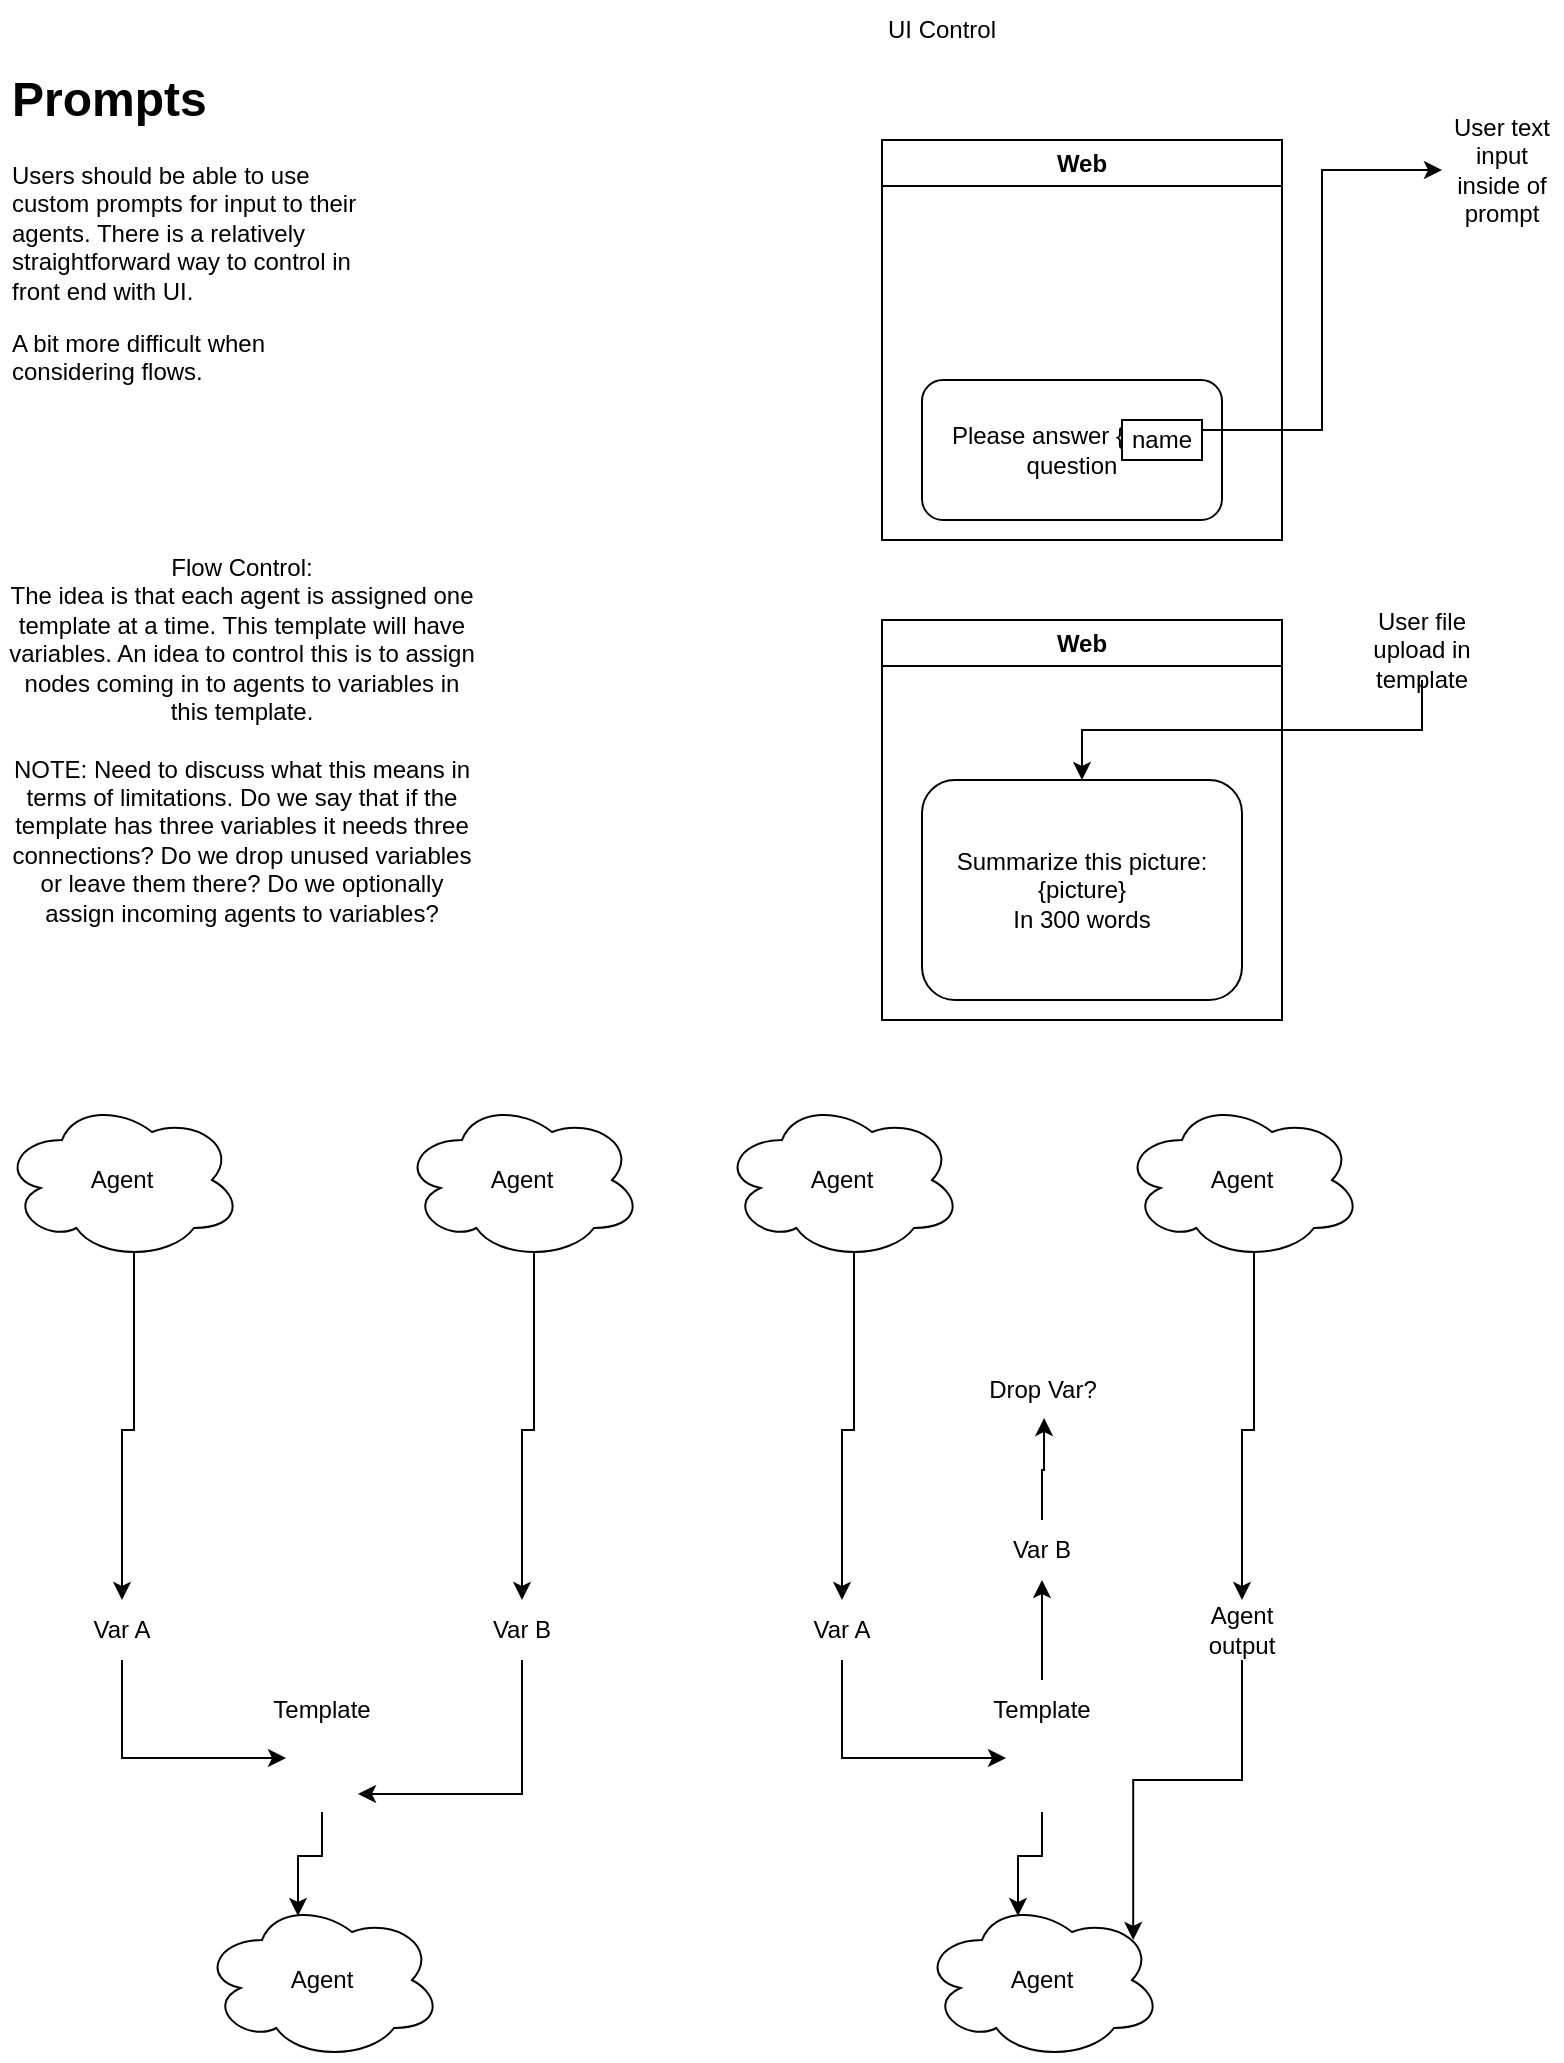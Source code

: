 <mxfile version="21.1.4" type="device">
  <diagram name="Page-1" id="ovRxlhI1aDOA90ACKxjg">
    <mxGraphModel dx="1434" dy="768" grid="1" gridSize="10" guides="1" tooltips="1" connect="1" arrows="1" fold="1" page="1" pageScale="1" pageWidth="850" pageHeight="1100" math="0" shadow="0">
      <root>
        <mxCell id="0" />
        <mxCell id="1" parent="0" />
        <mxCell id="mKzSzF6U5vXJpEfhp_w8-2" value="&lt;h1&gt;Prompts&lt;/h1&gt;&lt;p&gt;Users should be able to use custom prompts for input to their agents. There is a relatively straightforward way to control in front end with UI.&lt;/p&gt;&lt;p&gt;A bit more difficult when considering flows.&lt;/p&gt;" style="text;html=1;strokeColor=none;fillColor=none;spacing=5;spacingTop=-20;whiteSpace=wrap;overflow=hidden;rounded=0;" vertex="1" parent="1">
          <mxGeometry x="40" y="40" width="190" height="170" as="geometry" />
        </mxCell>
        <mxCell id="mKzSzF6U5vXJpEfhp_w8-3" value="Web" style="swimlane;whiteSpace=wrap;html=1;" vertex="1" parent="1">
          <mxGeometry x="480" y="80" width="200" height="200" as="geometry" />
        </mxCell>
        <mxCell id="mKzSzF6U5vXJpEfhp_w8-4" value="Please answer {name}&lt;br&gt;question" style="rounded=1;whiteSpace=wrap;html=1;" vertex="1" parent="mKzSzF6U5vXJpEfhp_w8-3">
          <mxGeometry x="20" y="120" width="150" height="70" as="geometry" />
        </mxCell>
        <mxCell id="mKzSzF6U5vXJpEfhp_w8-5" value="name" style="rounded=0;whiteSpace=wrap;html=1;" vertex="1" parent="mKzSzF6U5vXJpEfhp_w8-3">
          <mxGeometry x="120" y="140" width="40" height="20" as="geometry" />
        </mxCell>
        <mxCell id="mKzSzF6U5vXJpEfhp_w8-7" value="User text input inside of prompt" style="text;html=1;strokeColor=none;fillColor=none;align=center;verticalAlign=middle;whiteSpace=wrap;rounded=0;" vertex="1" parent="1">
          <mxGeometry x="760" y="80" width="60" height="30" as="geometry" />
        </mxCell>
        <mxCell id="mKzSzF6U5vXJpEfhp_w8-8" style="edgeStyle=orthogonalEdgeStyle;rounded=0;orthogonalLoop=1;jettySize=auto;html=1;exitX=1;exitY=0.25;exitDx=0;exitDy=0;entryX=0;entryY=0.5;entryDx=0;entryDy=0;" edge="1" parent="1" source="mKzSzF6U5vXJpEfhp_w8-5" target="mKzSzF6U5vXJpEfhp_w8-7">
          <mxGeometry relative="1" as="geometry" />
        </mxCell>
        <mxCell id="mKzSzF6U5vXJpEfhp_w8-9" value="Web" style="swimlane;whiteSpace=wrap;html=1;" vertex="1" parent="1">
          <mxGeometry x="480" y="320" width="200" height="200" as="geometry" />
        </mxCell>
        <mxCell id="mKzSzF6U5vXJpEfhp_w8-10" value="Summarize this picture:&lt;br&gt;{picture}&lt;br&gt;In 300 words" style="rounded=1;whiteSpace=wrap;html=1;" vertex="1" parent="mKzSzF6U5vXJpEfhp_w8-9">
          <mxGeometry x="20" y="80" width="160" height="110" as="geometry" />
        </mxCell>
        <mxCell id="mKzSzF6U5vXJpEfhp_w8-13" style="edgeStyle=orthogonalEdgeStyle;rounded=0;orthogonalLoop=1;jettySize=auto;html=1;exitX=0.5;exitY=1;exitDx=0;exitDy=0;entryX=0.5;entryY=0;entryDx=0;entryDy=0;" edge="1" parent="1" source="mKzSzF6U5vXJpEfhp_w8-12" target="mKzSzF6U5vXJpEfhp_w8-10">
          <mxGeometry relative="1" as="geometry" />
        </mxCell>
        <mxCell id="mKzSzF6U5vXJpEfhp_w8-12" value="User file upload in template" style="text;html=1;strokeColor=none;fillColor=none;align=center;verticalAlign=middle;whiteSpace=wrap;rounded=0;" vertex="1" parent="1">
          <mxGeometry x="720" y="320" width="60" height="30" as="geometry" />
        </mxCell>
        <mxCell id="mKzSzF6U5vXJpEfhp_w8-14" value="UI Control" style="text;html=1;strokeColor=none;fillColor=none;align=center;verticalAlign=middle;whiteSpace=wrap;rounded=0;" vertex="1" parent="1">
          <mxGeometry x="480" y="10" width="60" height="30" as="geometry" />
        </mxCell>
        <mxCell id="mKzSzF6U5vXJpEfhp_w8-15" value="Flow Control:&lt;br&gt;The idea is that each agent is assigned one template at a time. This template will have variables. An idea to control this is to assign nodes coming in to agents to variables in this template.&lt;br&gt;&lt;br&gt;NOTE: Need to discuss what this means in terms of limitations. Do we say that if the template has three variables it needs three connections? Do we drop unused variables or leave them there? Do we optionally assign incoming agents to variables?" style="text;html=1;strokeColor=none;fillColor=none;align=center;verticalAlign=middle;whiteSpace=wrap;rounded=0;" vertex="1" parent="1">
          <mxGeometry x="40" y="280" width="240" height="200" as="geometry" />
        </mxCell>
        <mxCell id="mKzSzF6U5vXJpEfhp_w8-16" value="Agent" style="ellipse;shape=cloud;whiteSpace=wrap;html=1;" vertex="1" parent="1">
          <mxGeometry x="140" y="960" width="120" height="80" as="geometry" />
        </mxCell>
        <mxCell id="mKzSzF6U5vXJpEfhp_w8-22" style="edgeStyle=orthogonalEdgeStyle;rounded=0;orthogonalLoop=1;jettySize=auto;html=1;exitX=0.55;exitY=0.95;exitDx=0;exitDy=0;exitPerimeter=0;entryX=0.5;entryY=0;entryDx=0;entryDy=0;" edge="1" parent="1" source="mKzSzF6U5vXJpEfhp_w8-17" target="mKzSzF6U5vXJpEfhp_w8-20">
          <mxGeometry relative="1" as="geometry" />
        </mxCell>
        <mxCell id="mKzSzF6U5vXJpEfhp_w8-17" value="Agent" style="ellipse;shape=cloud;whiteSpace=wrap;html=1;" vertex="1" parent="1">
          <mxGeometry x="40" y="560" width="120" height="80" as="geometry" />
        </mxCell>
        <mxCell id="mKzSzF6U5vXJpEfhp_w8-23" style="edgeStyle=orthogonalEdgeStyle;rounded=0;orthogonalLoop=1;jettySize=auto;html=1;exitX=0.55;exitY=0.95;exitDx=0;exitDy=0;exitPerimeter=0;entryX=0.5;entryY=0;entryDx=0;entryDy=0;" edge="1" parent="1" source="mKzSzF6U5vXJpEfhp_w8-18" target="mKzSzF6U5vXJpEfhp_w8-21">
          <mxGeometry relative="1" as="geometry" />
        </mxCell>
        <mxCell id="mKzSzF6U5vXJpEfhp_w8-18" value="Agent" style="ellipse;shape=cloud;whiteSpace=wrap;html=1;" vertex="1" parent="1">
          <mxGeometry x="240" y="560" width="120" height="80" as="geometry" />
        </mxCell>
        <mxCell id="mKzSzF6U5vXJpEfhp_w8-24" style="edgeStyle=orthogonalEdgeStyle;rounded=0;orthogonalLoop=1;jettySize=auto;html=1;exitX=0.5;exitY=1;exitDx=0;exitDy=0;entryX=0.4;entryY=0.1;entryDx=0;entryDy=0;entryPerimeter=0;" edge="1" parent="1" source="mKzSzF6U5vXJpEfhp_w8-19" target="mKzSzF6U5vXJpEfhp_w8-16">
          <mxGeometry relative="1" as="geometry" />
        </mxCell>
        <mxCell id="mKzSzF6U5vXJpEfhp_w8-19" value="" style="shape=image;html=1;verticalAlign=top;verticalLabelPosition=bottom;labelBackgroundColor=#ffffff;imageAspect=0;aspect=fixed;image=https://cdn4.iconfinder.com/data/icons/48-bubbles/48/12.File-128.png" vertex="1" parent="1">
          <mxGeometry x="182" y="880" width="36" height="36" as="geometry" />
        </mxCell>
        <mxCell id="mKzSzF6U5vXJpEfhp_w8-25" style="edgeStyle=orthogonalEdgeStyle;rounded=0;orthogonalLoop=1;jettySize=auto;html=1;exitX=0.5;exitY=1;exitDx=0;exitDy=0;entryX=0;entryY=0.25;entryDx=0;entryDy=0;" edge="1" parent="1" source="mKzSzF6U5vXJpEfhp_w8-20" target="mKzSzF6U5vXJpEfhp_w8-19">
          <mxGeometry relative="1" as="geometry" />
        </mxCell>
        <mxCell id="mKzSzF6U5vXJpEfhp_w8-20" value="Var A" style="text;html=1;strokeColor=none;fillColor=none;align=center;verticalAlign=middle;whiteSpace=wrap;rounded=0;" vertex="1" parent="1">
          <mxGeometry x="70" y="810" width="60" height="30" as="geometry" />
        </mxCell>
        <mxCell id="mKzSzF6U5vXJpEfhp_w8-26" style="edgeStyle=orthogonalEdgeStyle;rounded=0;orthogonalLoop=1;jettySize=auto;html=1;exitX=0.5;exitY=1;exitDx=0;exitDy=0;entryX=1;entryY=0.75;entryDx=0;entryDy=0;" edge="1" parent="1" source="mKzSzF6U5vXJpEfhp_w8-21" target="mKzSzF6U5vXJpEfhp_w8-19">
          <mxGeometry relative="1" as="geometry" />
        </mxCell>
        <mxCell id="mKzSzF6U5vXJpEfhp_w8-21" value="Var B" style="text;html=1;strokeColor=none;fillColor=none;align=center;verticalAlign=middle;whiteSpace=wrap;rounded=0;" vertex="1" parent="1">
          <mxGeometry x="270" y="810" width="60" height="30" as="geometry" />
        </mxCell>
        <mxCell id="mKzSzF6U5vXJpEfhp_w8-27" value="Template" style="text;html=1;strokeColor=none;fillColor=none;align=center;verticalAlign=middle;whiteSpace=wrap;rounded=0;" vertex="1" parent="1">
          <mxGeometry x="170" y="850" width="60" height="30" as="geometry" />
        </mxCell>
        <mxCell id="mKzSzF6U5vXJpEfhp_w8-28" value="Agent" style="ellipse;shape=cloud;whiteSpace=wrap;html=1;" vertex="1" parent="1">
          <mxGeometry x="500" y="960" width="120" height="80" as="geometry" />
        </mxCell>
        <mxCell id="mKzSzF6U5vXJpEfhp_w8-29" style="edgeStyle=orthogonalEdgeStyle;rounded=0;orthogonalLoop=1;jettySize=auto;html=1;exitX=0.55;exitY=0.95;exitDx=0;exitDy=0;exitPerimeter=0;entryX=0.5;entryY=0;entryDx=0;entryDy=0;" edge="1" parent="1" source="mKzSzF6U5vXJpEfhp_w8-30" target="mKzSzF6U5vXJpEfhp_w8-36">
          <mxGeometry relative="1" as="geometry" />
        </mxCell>
        <mxCell id="mKzSzF6U5vXJpEfhp_w8-30" value="Agent" style="ellipse;shape=cloud;whiteSpace=wrap;html=1;" vertex="1" parent="1">
          <mxGeometry x="400" y="560" width="120" height="80" as="geometry" />
        </mxCell>
        <mxCell id="mKzSzF6U5vXJpEfhp_w8-31" style="edgeStyle=orthogonalEdgeStyle;rounded=0;orthogonalLoop=1;jettySize=auto;html=1;exitX=0.55;exitY=0.95;exitDx=0;exitDy=0;exitPerimeter=0;entryX=0.5;entryY=0;entryDx=0;entryDy=0;" edge="1" parent="1" source="mKzSzF6U5vXJpEfhp_w8-32" target="mKzSzF6U5vXJpEfhp_w8-38">
          <mxGeometry relative="1" as="geometry" />
        </mxCell>
        <mxCell id="mKzSzF6U5vXJpEfhp_w8-32" value="Agent" style="ellipse;shape=cloud;whiteSpace=wrap;html=1;" vertex="1" parent="1">
          <mxGeometry x="600" y="560" width="120" height="80" as="geometry" />
        </mxCell>
        <mxCell id="mKzSzF6U5vXJpEfhp_w8-33" style="edgeStyle=orthogonalEdgeStyle;rounded=0;orthogonalLoop=1;jettySize=auto;html=1;exitX=0.5;exitY=1;exitDx=0;exitDy=0;entryX=0.4;entryY=0.1;entryDx=0;entryDy=0;entryPerimeter=0;" edge="1" parent="1" source="mKzSzF6U5vXJpEfhp_w8-34" target="mKzSzF6U5vXJpEfhp_w8-28">
          <mxGeometry relative="1" as="geometry" />
        </mxCell>
        <mxCell id="mKzSzF6U5vXJpEfhp_w8-34" value="" style="shape=image;html=1;verticalAlign=top;verticalLabelPosition=bottom;labelBackgroundColor=#ffffff;imageAspect=0;aspect=fixed;image=https://cdn4.iconfinder.com/data/icons/48-bubbles/48/12.File-128.png" vertex="1" parent="1">
          <mxGeometry x="542" y="880" width="36" height="36" as="geometry" />
        </mxCell>
        <mxCell id="mKzSzF6U5vXJpEfhp_w8-35" style="edgeStyle=orthogonalEdgeStyle;rounded=0;orthogonalLoop=1;jettySize=auto;html=1;exitX=0.5;exitY=1;exitDx=0;exitDy=0;entryX=0;entryY=0.25;entryDx=0;entryDy=0;" edge="1" parent="1" source="mKzSzF6U5vXJpEfhp_w8-36" target="mKzSzF6U5vXJpEfhp_w8-34">
          <mxGeometry relative="1" as="geometry" />
        </mxCell>
        <mxCell id="mKzSzF6U5vXJpEfhp_w8-36" value="Var A" style="text;html=1;strokeColor=none;fillColor=none;align=center;verticalAlign=middle;whiteSpace=wrap;rounded=0;" vertex="1" parent="1">
          <mxGeometry x="430" y="810" width="60" height="30" as="geometry" />
        </mxCell>
        <mxCell id="mKzSzF6U5vXJpEfhp_w8-40" style="edgeStyle=orthogonalEdgeStyle;rounded=0;orthogonalLoop=1;jettySize=auto;html=1;exitX=0.5;exitY=1;exitDx=0;exitDy=0;entryX=0.88;entryY=0.25;entryDx=0;entryDy=0;entryPerimeter=0;" edge="1" parent="1" source="mKzSzF6U5vXJpEfhp_w8-38" target="mKzSzF6U5vXJpEfhp_w8-28">
          <mxGeometry relative="1" as="geometry" />
        </mxCell>
        <mxCell id="mKzSzF6U5vXJpEfhp_w8-38" value="Agent output" style="text;html=1;strokeColor=none;fillColor=none;align=center;verticalAlign=middle;whiteSpace=wrap;rounded=0;" vertex="1" parent="1">
          <mxGeometry x="630" y="810" width="60" height="30" as="geometry" />
        </mxCell>
        <mxCell id="mKzSzF6U5vXJpEfhp_w8-42" style="edgeStyle=orthogonalEdgeStyle;rounded=0;orthogonalLoop=1;jettySize=auto;html=1;exitX=0.5;exitY=0;exitDx=0;exitDy=0;entryX=0.5;entryY=1;entryDx=0;entryDy=0;" edge="1" parent="1" source="mKzSzF6U5vXJpEfhp_w8-39" target="mKzSzF6U5vXJpEfhp_w8-41">
          <mxGeometry relative="1" as="geometry" />
        </mxCell>
        <mxCell id="mKzSzF6U5vXJpEfhp_w8-39" value="Template" style="text;html=1;strokeColor=none;fillColor=none;align=center;verticalAlign=middle;whiteSpace=wrap;rounded=0;" vertex="1" parent="1">
          <mxGeometry x="530" y="850" width="60" height="30" as="geometry" />
        </mxCell>
        <mxCell id="mKzSzF6U5vXJpEfhp_w8-44" style="edgeStyle=orthogonalEdgeStyle;rounded=0;orthogonalLoop=1;jettySize=auto;html=1;exitX=0.5;exitY=0;exitDx=0;exitDy=0;entryX=0.513;entryY=0.967;entryDx=0;entryDy=0;entryPerimeter=0;" edge="1" parent="1" source="mKzSzF6U5vXJpEfhp_w8-41" target="mKzSzF6U5vXJpEfhp_w8-43">
          <mxGeometry relative="1" as="geometry" />
        </mxCell>
        <mxCell id="mKzSzF6U5vXJpEfhp_w8-41" value="Var B" style="text;html=1;strokeColor=none;fillColor=none;align=center;verticalAlign=middle;whiteSpace=wrap;rounded=0;" vertex="1" parent="1">
          <mxGeometry x="530" y="770" width="60" height="30" as="geometry" />
        </mxCell>
        <mxCell id="mKzSzF6U5vXJpEfhp_w8-43" value="Drop Var?" style="text;html=1;align=center;verticalAlign=middle;resizable=0;points=[];autosize=1;strokeColor=none;fillColor=none;" vertex="1" parent="1">
          <mxGeometry x="520" y="690" width="80" height="30" as="geometry" />
        </mxCell>
      </root>
    </mxGraphModel>
  </diagram>
</mxfile>
